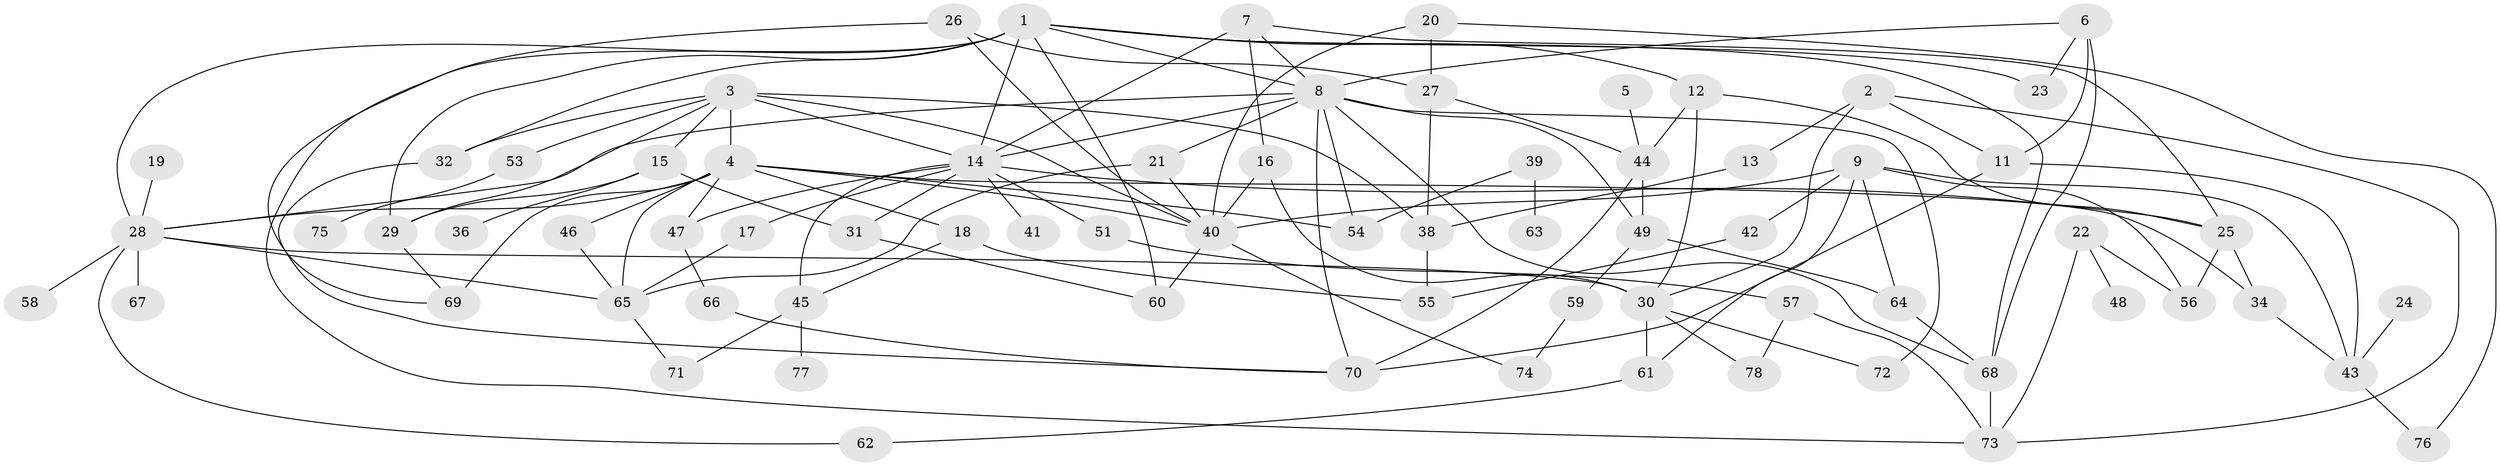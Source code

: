 // original degree distribution, {6: 0.07874015748031496, 4: 0.11811023622047244, 2: 0.2283464566929134, 3: 0.2283464566929134, 1: 0.16535433070866143, 5: 0.09448818897637795, 0: 0.047244094488188976, 7: 0.031496062992125984, 8: 0.007874015748031496}
// Generated by graph-tools (version 1.1) at 2025/48/03/04/25 22:48:14]
// undirected, 72 vertices, 129 edges
graph export_dot {
  node [color=gray90,style=filled];
  1;
  2;
  3;
  4;
  5;
  6;
  7;
  8;
  9;
  11;
  12;
  13;
  14;
  15;
  16;
  17;
  18;
  19;
  20;
  21;
  22;
  23;
  24;
  25;
  26;
  27;
  28;
  29;
  30;
  31;
  32;
  34;
  36;
  38;
  39;
  40;
  41;
  42;
  43;
  44;
  45;
  46;
  47;
  48;
  49;
  51;
  53;
  54;
  55;
  56;
  57;
  58;
  59;
  60;
  61;
  62;
  63;
  64;
  65;
  66;
  67;
  68;
  69;
  70;
  71;
  72;
  73;
  74;
  75;
  76;
  77;
  78;
  1 -- 8 [weight=2.0];
  1 -- 12 [weight=1.0];
  1 -- 14 [weight=2.0];
  1 -- 23 [weight=1.0];
  1 -- 28 [weight=2.0];
  1 -- 29 [weight=1.0];
  1 -- 32 [weight=1.0];
  1 -- 60 [weight=1.0];
  1 -- 68 [weight=1.0];
  1 -- 73 [weight=1.0];
  2 -- 11 [weight=1.0];
  2 -- 13 [weight=1.0];
  2 -- 30 [weight=1.0];
  2 -- 73 [weight=1.0];
  3 -- 4 [weight=2.0];
  3 -- 14 [weight=1.0];
  3 -- 15 [weight=1.0];
  3 -- 29 [weight=1.0];
  3 -- 32 [weight=1.0];
  3 -- 38 [weight=2.0];
  3 -- 40 [weight=1.0];
  3 -- 53 [weight=1.0];
  4 -- 18 [weight=1.0];
  4 -- 28 [weight=1.0];
  4 -- 34 [weight=1.0];
  4 -- 40 [weight=2.0];
  4 -- 46 [weight=1.0];
  4 -- 47 [weight=1.0];
  4 -- 54 [weight=1.0];
  4 -- 65 [weight=2.0];
  4 -- 69 [weight=2.0];
  5 -- 44 [weight=1.0];
  6 -- 8 [weight=1.0];
  6 -- 11 [weight=1.0];
  6 -- 23 [weight=1.0];
  6 -- 68 [weight=1.0];
  7 -- 8 [weight=1.0];
  7 -- 14 [weight=1.0];
  7 -- 16 [weight=1.0];
  7 -- 25 [weight=1.0];
  8 -- 14 [weight=1.0];
  8 -- 21 [weight=1.0];
  8 -- 28 [weight=1.0];
  8 -- 49 [weight=1.0];
  8 -- 54 [weight=1.0];
  8 -- 68 [weight=1.0];
  8 -- 70 [weight=1.0];
  8 -- 72 [weight=2.0];
  9 -- 40 [weight=1.0];
  9 -- 42 [weight=1.0];
  9 -- 43 [weight=1.0];
  9 -- 56 [weight=1.0];
  9 -- 61 [weight=1.0];
  9 -- 64 [weight=1.0];
  11 -- 43 [weight=1.0];
  11 -- 70 [weight=1.0];
  12 -- 25 [weight=1.0];
  12 -- 30 [weight=1.0];
  12 -- 44 [weight=1.0];
  13 -- 38 [weight=1.0];
  14 -- 17 [weight=1.0];
  14 -- 25 [weight=1.0];
  14 -- 31 [weight=1.0];
  14 -- 41 [weight=1.0];
  14 -- 45 [weight=1.0];
  14 -- 47 [weight=1.0];
  14 -- 51 [weight=1.0];
  15 -- 29 [weight=1.0];
  15 -- 31 [weight=1.0];
  15 -- 36 [weight=1.0];
  16 -- 30 [weight=1.0];
  16 -- 40 [weight=2.0];
  17 -- 65 [weight=1.0];
  18 -- 45 [weight=1.0];
  18 -- 55 [weight=1.0];
  19 -- 28 [weight=1.0];
  20 -- 27 [weight=1.0];
  20 -- 40 [weight=1.0];
  20 -- 76 [weight=1.0];
  21 -- 40 [weight=1.0];
  21 -- 65 [weight=1.0];
  22 -- 48 [weight=1.0];
  22 -- 56 [weight=1.0];
  22 -- 73 [weight=1.0];
  24 -- 43 [weight=1.0];
  25 -- 34 [weight=1.0];
  25 -- 56 [weight=1.0];
  26 -- 27 [weight=1.0];
  26 -- 40 [weight=1.0];
  26 -- 69 [weight=1.0];
  27 -- 38 [weight=1.0];
  27 -- 44 [weight=1.0];
  28 -- 30 [weight=1.0];
  28 -- 58 [weight=1.0];
  28 -- 62 [weight=1.0];
  28 -- 65 [weight=1.0];
  28 -- 67 [weight=1.0];
  29 -- 69 [weight=1.0];
  30 -- 61 [weight=1.0];
  30 -- 72 [weight=1.0];
  30 -- 78 [weight=1.0];
  31 -- 60 [weight=1.0];
  32 -- 70 [weight=1.0];
  34 -- 43 [weight=1.0];
  38 -- 55 [weight=1.0];
  39 -- 54 [weight=1.0];
  39 -- 63 [weight=1.0];
  40 -- 60 [weight=1.0];
  40 -- 74 [weight=1.0];
  42 -- 55 [weight=1.0];
  43 -- 76 [weight=1.0];
  44 -- 49 [weight=1.0];
  44 -- 70 [weight=2.0];
  45 -- 71 [weight=1.0];
  45 -- 77 [weight=1.0];
  46 -- 65 [weight=1.0];
  47 -- 66 [weight=1.0];
  49 -- 59 [weight=1.0];
  49 -- 64 [weight=1.0];
  51 -- 57 [weight=1.0];
  53 -- 75 [weight=1.0];
  57 -- 73 [weight=1.0];
  57 -- 78 [weight=1.0];
  59 -- 74 [weight=1.0];
  61 -- 62 [weight=1.0];
  64 -- 68 [weight=1.0];
  65 -- 71 [weight=1.0];
  66 -- 70 [weight=1.0];
  68 -- 73 [weight=1.0];
}
